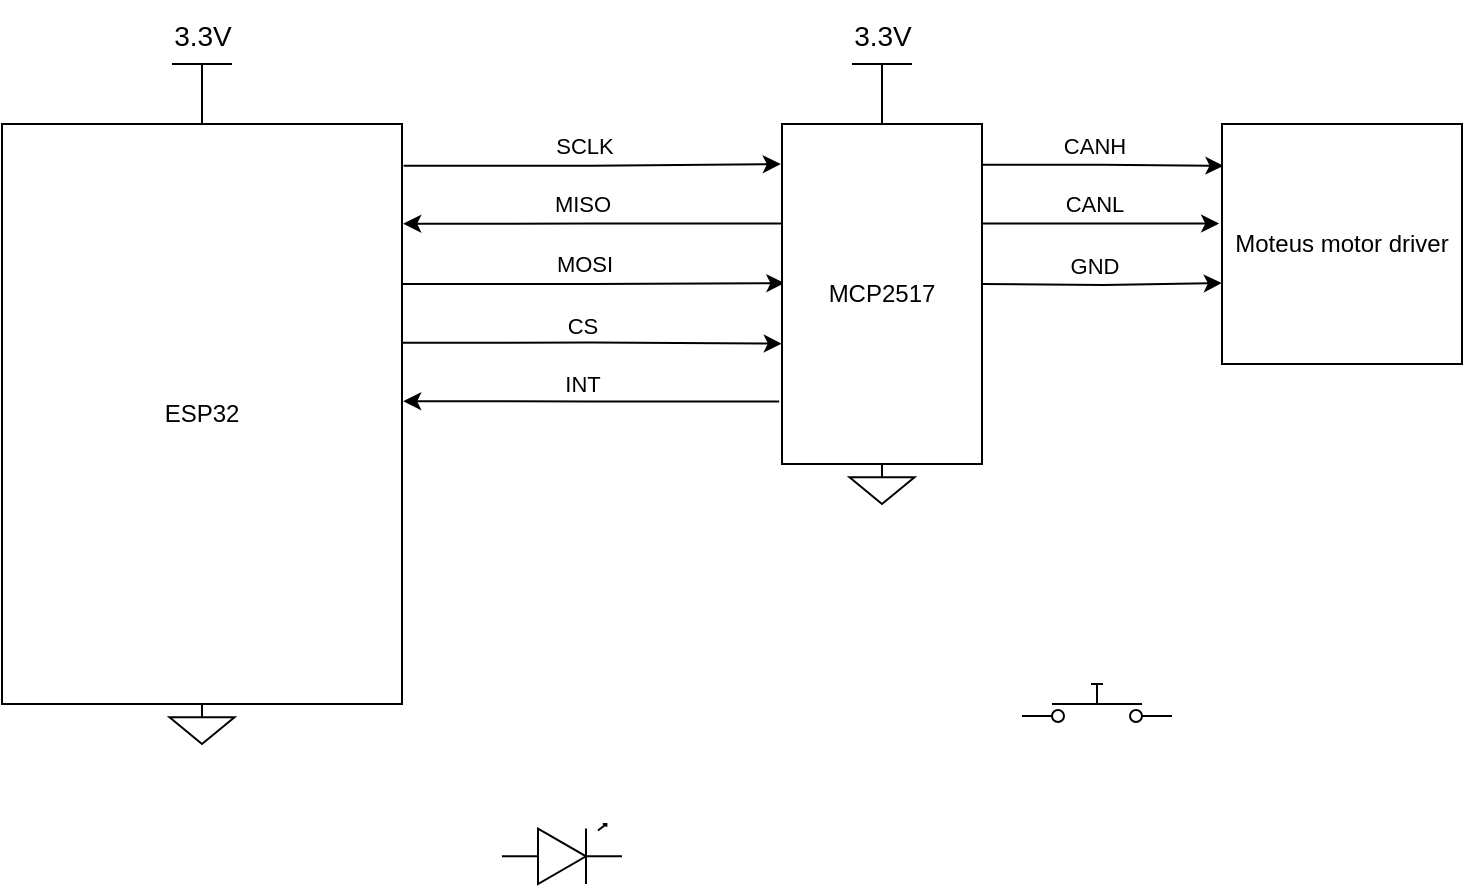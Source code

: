 <mxfile version="22.0.3" type="device">
  <diagram name="Page-1" id="a-EH7FZSZuW2d_YCDxLV">
    <mxGraphModel dx="1032" dy="503" grid="1" gridSize="10" guides="1" tooltips="1" connect="1" arrows="1" fold="1" page="1" pageScale="1" pageWidth="1600" pageHeight="900" math="0" shadow="0">
      <root>
        <mxCell id="0" />
        <mxCell id="1" parent="0" />
        <mxCell id="xE5tLcY0Nk32OHiJMkW6-18" style="edgeStyle=orthogonalEdgeStyle;rounded=0;orthogonalLoop=1;jettySize=auto;html=1;entryX=0.012;entryY=0.468;entryDx=0;entryDy=0;exitX=1.001;exitY=0.276;exitDx=0;exitDy=0;entryPerimeter=0;exitPerimeter=0;" edge="1" parent="1" source="xE5tLcY0Nk32OHiJMkW6-1" target="xE5tLcY0Nk32OHiJMkW6-3">
          <mxGeometry relative="1" as="geometry" />
        </mxCell>
        <mxCell id="xE5tLcY0Nk32OHiJMkW6-19" value="MOSI" style="edgeLabel;html=1;align=center;verticalAlign=middle;resizable=0;points=[];" vertex="1" connectable="0" parent="xE5tLcY0Nk32OHiJMkW6-18">
          <mxGeometry x="0.467" y="-1" relative="1" as="geometry">
            <mxPoint x="-50" y="-11" as="offset" />
          </mxGeometry>
        </mxCell>
        <mxCell id="xE5tLcY0Nk32OHiJMkW6-20" style="edgeStyle=orthogonalEdgeStyle;rounded=0;orthogonalLoop=1;jettySize=auto;html=1;entryX=1.003;entryY=0.172;entryDx=0;entryDy=0;exitX=-0.001;exitY=0.293;exitDx=0;exitDy=0;exitPerimeter=0;entryPerimeter=0;" edge="1" parent="1" source="xE5tLcY0Nk32OHiJMkW6-3" target="xE5tLcY0Nk32OHiJMkW6-1">
          <mxGeometry relative="1" as="geometry" />
        </mxCell>
        <mxCell id="xE5tLcY0Nk32OHiJMkW6-21" value="MISO" style="edgeLabel;html=1;align=center;verticalAlign=middle;resizable=0;points=[];" vertex="1" connectable="0" parent="xE5tLcY0Nk32OHiJMkW6-20">
          <mxGeometry x="0.325" y="2" relative="1" as="geometry">
            <mxPoint x="25" y="-12" as="offset" />
          </mxGeometry>
        </mxCell>
        <mxCell id="xE5tLcY0Nk32OHiJMkW6-1" value="ESP32" style="rounded=0;whiteSpace=wrap;html=1;" vertex="1" parent="1">
          <mxGeometry x="110" y="120" width="200" height="290" as="geometry" />
        </mxCell>
        <mxCell id="xE5tLcY0Nk32OHiJMkW6-8" style="edgeStyle=orthogonalEdgeStyle;rounded=0;orthogonalLoop=1;jettySize=auto;html=1;entryX=0.006;entryY=0.174;entryDx=0;entryDy=0;exitX=0.986;exitY=0.12;exitDx=0;exitDy=0;exitPerimeter=0;entryPerimeter=0;" edge="1" parent="1" source="xE5tLcY0Nk32OHiJMkW6-3" target="xE5tLcY0Nk32OHiJMkW6-4">
          <mxGeometry relative="1" as="geometry" />
        </mxCell>
        <mxCell id="xE5tLcY0Nk32OHiJMkW6-9" value="CANH" style="edgeLabel;html=1;align=center;verticalAlign=middle;resizable=0;points=[];" vertex="1" connectable="0" parent="xE5tLcY0Nk32OHiJMkW6-8">
          <mxGeometry x="-0.064" y="-2" relative="1" as="geometry">
            <mxPoint y="-12" as="offset" />
          </mxGeometry>
        </mxCell>
        <mxCell id="xE5tLcY0Nk32OHiJMkW6-10" style="edgeStyle=orthogonalEdgeStyle;rounded=0;orthogonalLoop=1;jettySize=auto;html=1;entryX=-0.012;entryY=0.415;entryDx=0;entryDy=0;exitX=1.003;exitY=0.293;exitDx=0;exitDy=0;exitPerimeter=0;entryPerimeter=0;" edge="1" parent="1" source="xE5tLcY0Nk32OHiJMkW6-3" target="xE5tLcY0Nk32OHiJMkW6-4">
          <mxGeometry relative="1" as="geometry" />
        </mxCell>
        <mxCell id="xE5tLcY0Nk32OHiJMkW6-11" value="CANL" style="edgeLabel;html=1;align=center;verticalAlign=middle;resizable=0;points=[];" vertex="1" connectable="0" parent="xE5tLcY0Nk32OHiJMkW6-10">
          <mxGeometry x="-0.07" y="3" relative="1" as="geometry">
            <mxPoint y="-7" as="offset" />
          </mxGeometry>
        </mxCell>
        <mxCell id="xE5tLcY0Nk32OHiJMkW6-3" value="MCP2517" style="rounded=0;whiteSpace=wrap;html=1;" vertex="1" parent="1">
          <mxGeometry x="500" y="120" width="100" height="170" as="geometry" />
        </mxCell>
        <mxCell id="xE5tLcY0Nk32OHiJMkW6-4" value="Moteus motor driver" style="rounded=0;whiteSpace=wrap;html=1;" vertex="1" parent="1">
          <mxGeometry x="720" y="120" width="120" height="120" as="geometry" />
        </mxCell>
        <mxCell id="xE5tLcY0Nk32OHiJMkW6-5" value="" style="verticalLabelPosition=bottom;shadow=0;dashed=0;align=center;html=1;verticalAlign=top;shape=mxgraph.electrical.opto_electronics.led_1;pointerEvents=1;" vertex="1" parent="1">
          <mxGeometry x="360" y="470" width="60" height="30" as="geometry" />
        </mxCell>
        <mxCell id="xE5tLcY0Nk32OHiJMkW6-6" value="" style="html=1;shape=mxgraph.electrical.electro-mechanical.pushbutton;aspect=fixed;elSwitchState=off;" vertex="1" parent="1">
          <mxGeometry x="620" y="400" width="75" height="20" as="geometry" />
        </mxCell>
        <mxCell id="xE5tLcY0Nk32OHiJMkW6-12" style="edgeStyle=orthogonalEdgeStyle;rounded=0;orthogonalLoop=1;jettySize=auto;html=1;entryX=-0.001;entryY=0.663;entryDx=0;entryDy=0;entryPerimeter=0;" edge="1" parent="1" target="xE5tLcY0Nk32OHiJMkW6-4">
          <mxGeometry relative="1" as="geometry">
            <mxPoint x="600" y="200" as="sourcePoint" />
            <mxPoint x="720" y="210" as="targetPoint" />
          </mxGeometry>
        </mxCell>
        <mxCell id="xE5tLcY0Nk32OHiJMkW6-13" value="GND" style="edgeLabel;html=1;align=center;verticalAlign=middle;resizable=0;points=[];" vertex="1" connectable="0" parent="xE5tLcY0Nk32OHiJMkW6-12">
          <mxGeometry x="-0.07" y="3" relative="1" as="geometry">
            <mxPoint y="-7" as="offset" />
          </mxGeometry>
        </mxCell>
        <mxCell id="xE5tLcY0Nk32OHiJMkW6-14" style="edgeStyle=orthogonalEdgeStyle;rounded=0;orthogonalLoop=1;jettySize=auto;html=1;exitX=-0.014;exitY=0.816;exitDx=0;exitDy=0;exitPerimeter=0;entryX=1.003;entryY=0.478;entryDx=0;entryDy=0;entryPerimeter=0;" edge="1" parent="1" source="xE5tLcY0Nk32OHiJMkW6-3" target="xE5tLcY0Nk32OHiJMkW6-1">
          <mxGeometry relative="1" as="geometry">
            <mxPoint x="490" y="260" as="sourcePoint" />
          </mxGeometry>
        </mxCell>
        <mxCell id="xE5tLcY0Nk32OHiJMkW6-15" value="INT" style="edgeLabel;html=1;align=center;verticalAlign=middle;resizable=0;points=[];" vertex="1" connectable="0" parent="xE5tLcY0Nk32OHiJMkW6-14">
          <mxGeometry x="0.218" y="2" relative="1" as="geometry">
            <mxPoint x="16" y="-11" as="offset" />
          </mxGeometry>
        </mxCell>
        <mxCell id="xE5tLcY0Nk32OHiJMkW6-16" style="edgeStyle=orthogonalEdgeStyle;rounded=0;orthogonalLoop=1;jettySize=auto;html=1;entryX=-0.001;entryY=0.646;entryDx=0;entryDy=0;exitX=0.998;exitY=0.377;exitDx=0;exitDy=0;exitPerimeter=0;entryPerimeter=0;" edge="1" parent="1" source="xE5tLcY0Nk32OHiJMkW6-1" target="xE5tLcY0Nk32OHiJMkW6-3">
          <mxGeometry relative="1" as="geometry" />
        </mxCell>
        <mxCell id="xE5tLcY0Nk32OHiJMkW6-17" value="CS" style="edgeLabel;html=1;align=center;verticalAlign=middle;resizable=0;points=[];" vertex="1" connectable="0" parent="xE5tLcY0Nk32OHiJMkW6-16">
          <mxGeometry x="0.339" y="-1" relative="1" as="geometry">
            <mxPoint x="-37" y="-10" as="offset" />
          </mxGeometry>
        </mxCell>
        <mxCell id="xE5tLcY0Nk32OHiJMkW6-22" style="edgeStyle=orthogonalEdgeStyle;rounded=0;orthogonalLoop=1;jettySize=auto;html=1;entryX=-0.006;entryY=0.118;entryDx=0;entryDy=0;entryPerimeter=0;exitX=1.004;exitY=0.072;exitDx=0;exitDy=0;exitPerimeter=0;" edge="1" parent="1" source="xE5tLcY0Nk32OHiJMkW6-1" target="xE5tLcY0Nk32OHiJMkW6-3">
          <mxGeometry relative="1" as="geometry" />
        </mxCell>
        <mxCell id="xE5tLcY0Nk32OHiJMkW6-23" value="SCLK" style="edgeLabel;html=1;align=center;verticalAlign=middle;resizable=0;points=[];" vertex="1" connectable="0" parent="xE5tLcY0Nk32OHiJMkW6-22">
          <mxGeometry x="0.314" y="-1" relative="1" as="geometry">
            <mxPoint x="-34" y="-10" as="offset" />
          </mxGeometry>
        </mxCell>
        <mxCell id="xE5tLcY0Nk32OHiJMkW6-27" value="&lt;font style=&quot;font-size: 14px;&quot;&gt;3.3V&lt;/font&gt;" style="verticalLabelPosition=top;verticalAlign=bottom;shape=mxgraph.electrical.signal_sources.vdd;shadow=0;dashed=0;align=center;strokeWidth=1;fontSize=24;html=1;flipV=1;" vertex="1" parent="1">
          <mxGeometry x="195" y="90" width="30" height="30" as="geometry" />
        </mxCell>
        <mxCell id="xE5tLcY0Nk32OHiJMkW6-34" value="&lt;font style=&quot;font-size: 14px;&quot;&gt;3.3V&lt;/font&gt;" style="verticalLabelPosition=top;verticalAlign=bottom;shape=mxgraph.electrical.signal_sources.vdd;shadow=0;dashed=0;align=center;strokeWidth=1;fontSize=24;html=1;flipV=1;" vertex="1" parent="1">
          <mxGeometry x="535" y="90" width="30" height="30" as="geometry" />
        </mxCell>
        <mxCell id="xE5tLcY0Nk32OHiJMkW6-52" value="" style="pointerEvents=1;verticalLabelPosition=bottom;shadow=0;dashed=0;align=center;html=1;verticalAlign=top;shape=mxgraph.electrical.signal_sources.signal_ground;" vertex="1" parent="1">
          <mxGeometry x="533.75" y="290" width="32.5" height="20" as="geometry" />
        </mxCell>
        <mxCell id="xE5tLcY0Nk32OHiJMkW6-53" value="" style="pointerEvents=1;verticalLabelPosition=bottom;shadow=0;dashed=0;align=center;html=1;verticalAlign=top;shape=mxgraph.electrical.signal_sources.signal_ground;" vertex="1" parent="1">
          <mxGeometry x="193.75" y="410" width="32.5" height="20" as="geometry" />
        </mxCell>
      </root>
    </mxGraphModel>
  </diagram>
</mxfile>
